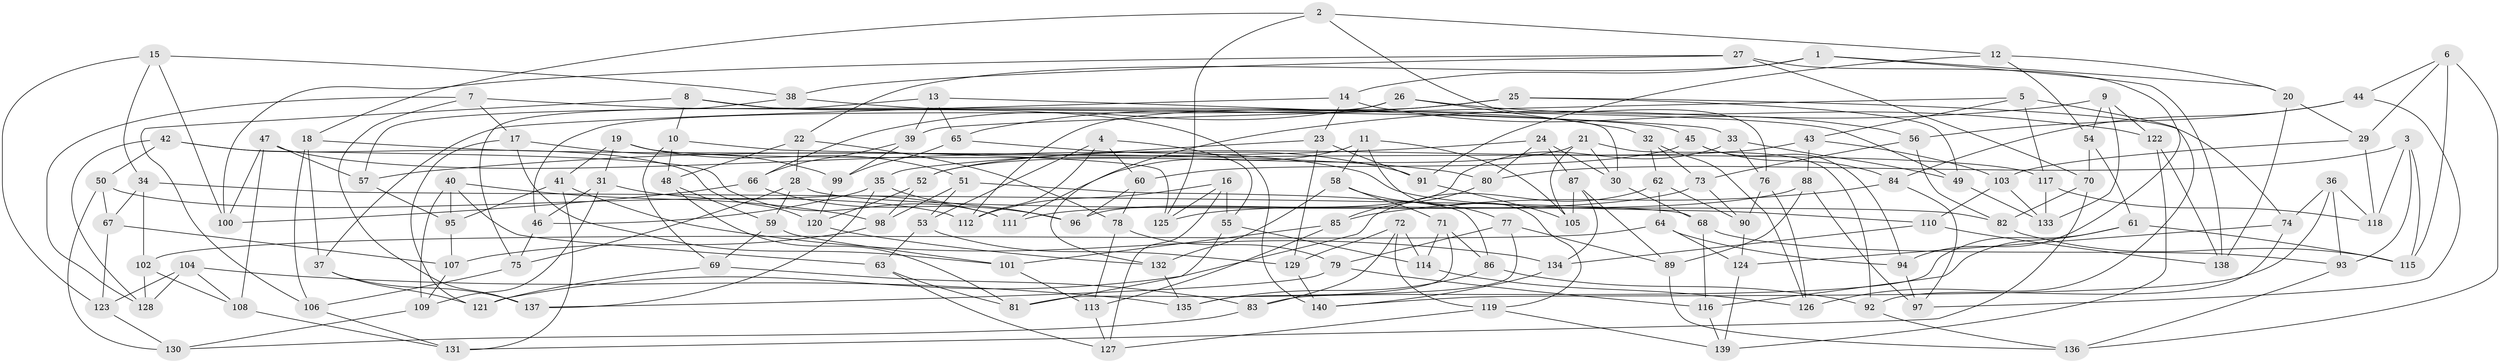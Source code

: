 // coarse degree distribution, {5: 0.17857142857142858, 6: 0.39285714285714285, 7: 0.14285714285714285, 4: 0.14285714285714285, 8: 0.10714285714285714, 3: 0.017857142857142856, 9: 0.017857142857142856}
// Generated by graph-tools (version 1.1) at 2025/38/03/04/25 23:38:04]
// undirected, 140 vertices, 280 edges
graph export_dot {
  node [color=gray90,style=filled];
  1;
  2;
  3;
  4;
  5;
  6;
  7;
  8;
  9;
  10;
  11;
  12;
  13;
  14;
  15;
  16;
  17;
  18;
  19;
  20;
  21;
  22;
  23;
  24;
  25;
  26;
  27;
  28;
  29;
  30;
  31;
  32;
  33;
  34;
  35;
  36;
  37;
  38;
  39;
  40;
  41;
  42;
  43;
  44;
  45;
  46;
  47;
  48;
  49;
  50;
  51;
  52;
  53;
  54;
  55;
  56;
  57;
  58;
  59;
  60;
  61;
  62;
  63;
  64;
  65;
  66;
  67;
  68;
  69;
  70;
  71;
  72;
  73;
  74;
  75;
  76;
  77;
  78;
  79;
  80;
  81;
  82;
  83;
  84;
  85;
  86;
  87;
  88;
  89;
  90;
  91;
  92;
  93;
  94;
  95;
  96;
  97;
  98;
  99;
  100;
  101;
  102;
  103;
  104;
  105;
  106;
  107;
  108;
  109;
  110;
  111;
  112;
  113;
  114;
  115;
  116;
  117;
  118;
  119;
  120;
  121;
  122;
  123;
  124;
  125;
  126;
  127;
  128;
  129;
  130;
  131;
  132;
  133;
  134;
  135;
  136;
  137;
  138;
  139;
  140;
  1 -- 22;
  1 -- 138;
  1 -- 20;
  1 -- 14;
  2 -- 125;
  2 -- 12;
  2 -- 18;
  2 -- 76;
  3 -- 93;
  3 -- 118;
  3 -- 115;
  3 -- 80;
  4 -- 53;
  4 -- 60;
  4 -- 55;
  4 -- 112;
  5 -- 39;
  5 -- 43;
  5 -- 117;
  5 -- 126;
  6 -- 136;
  6 -- 44;
  6 -- 29;
  6 -- 115;
  7 -- 137;
  7 -- 17;
  7 -- 128;
  7 -- 49;
  8 -- 30;
  8 -- 106;
  8 -- 140;
  8 -- 10;
  9 -- 54;
  9 -- 122;
  9 -- 132;
  9 -- 133;
  10 -- 48;
  10 -- 69;
  10 -- 125;
  11 -- 58;
  11 -- 105;
  11 -- 111;
  11 -- 119;
  12 -- 91;
  12 -- 54;
  12 -- 20;
  13 -- 75;
  13 -- 33;
  13 -- 39;
  13 -- 65;
  14 -- 37;
  14 -- 56;
  14 -- 23;
  15 -- 34;
  15 -- 38;
  15 -- 100;
  15 -- 123;
  16 -- 127;
  16 -- 112;
  16 -- 125;
  16 -- 55;
  17 -- 99;
  17 -- 121;
  17 -- 101;
  18 -- 80;
  18 -- 37;
  18 -- 106;
  19 -- 31;
  19 -- 51;
  19 -- 117;
  19 -- 41;
  20 -- 138;
  20 -- 29;
  21 -- 92;
  21 -- 30;
  21 -- 52;
  21 -- 105;
  22 -- 28;
  22 -- 48;
  22 -- 78;
  23 -- 129;
  23 -- 35;
  23 -- 91;
  24 -- 30;
  24 -- 57;
  24 -- 87;
  24 -- 80;
  25 -- 49;
  25 -- 65;
  25 -- 112;
  25 -- 74;
  26 -- 122;
  26 -- 46;
  26 -- 66;
  26 -- 32;
  27 -- 70;
  27 -- 94;
  27 -- 100;
  27 -- 38;
  28 -- 82;
  28 -- 59;
  28 -- 75;
  29 -- 118;
  29 -- 103;
  30 -- 68;
  31 -- 109;
  31 -- 111;
  31 -- 46;
  32 -- 73;
  32 -- 62;
  32 -- 126;
  33 -- 96;
  33 -- 49;
  33 -- 76;
  34 -- 102;
  34 -- 67;
  34 -- 68;
  35 -- 137;
  35 -- 96;
  35 -- 46;
  36 -- 74;
  36 -- 93;
  36 -- 118;
  36 -- 140;
  37 -- 137;
  37 -- 121;
  38 -- 57;
  38 -- 45;
  39 -- 66;
  39 -- 99;
  40 -- 63;
  40 -- 95;
  40 -- 109;
  40 -- 98;
  41 -- 131;
  41 -- 95;
  41 -- 134;
  42 -- 50;
  42 -- 111;
  42 -- 128;
  42 -- 120;
  43 -- 52;
  43 -- 88;
  43 -- 103;
  44 -- 97;
  44 -- 56;
  44 -- 84;
  45 -- 60;
  45 -- 94;
  45 -- 84;
  46 -- 75;
  47 -- 110;
  47 -- 57;
  47 -- 100;
  47 -- 108;
  48 -- 59;
  48 -- 81;
  49 -- 133;
  50 -- 67;
  50 -- 112;
  50 -- 130;
  51 -- 86;
  51 -- 53;
  51 -- 98;
  52 -- 120;
  52 -- 98;
  53 -- 63;
  53 -- 129;
  54 -- 70;
  54 -- 61;
  55 -- 114;
  55 -- 81;
  56 -- 73;
  56 -- 82;
  57 -- 95;
  58 -- 77;
  58 -- 132;
  58 -- 71;
  59 -- 101;
  59 -- 69;
  60 -- 96;
  60 -- 78;
  61 -- 83;
  61 -- 116;
  61 -- 115;
  62 -- 64;
  62 -- 90;
  62 -- 121;
  63 -- 81;
  63 -- 127;
  64 -- 94;
  64 -- 102;
  64 -- 124;
  65 -- 99;
  65 -- 91;
  66 -- 96;
  66 -- 100;
  67 -- 123;
  67 -- 107;
  68 -- 116;
  68 -- 93;
  69 -- 121;
  69 -- 83;
  70 -- 82;
  70 -- 131;
  71 -- 81;
  71 -- 114;
  71 -- 86;
  72 -- 129;
  72 -- 114;
  72 -- 119;
  72 -- 83;
  73 -- 111;
  73 -- 90;
  74 -- 92;
  74 -- 124;
  75 -- 106;
  76 -- 126;
  76 -- 90;
  77 -- 79;
  77 -- 89;
  77 -- 135;
  78 -- 113;
  78 -- 79;
  79 -- 116;
  79 -- 137;
  80 -- 85;
  82 -- 115;
  83 -- 130;
  84 -- 97;
  84 -- 85;
  85 -- 101;
  85 -- 113;
  86 -- 135;
  86 -- 92;
  87 -- 105;
  87 -- 89;
  87 -- 134;
  88 -- 97;
  88 -- 89;
  88 -- 125;
  89 -- 136;
  90 -- 124;
  91 -- 105;
  92 -- 136;
  93 -- 136;
  94 -- 97;
  95 -- 107;
  98 -- 107;
  99 -- 120;
  101 -- 113;
  102 -- 108;
  102 -- 128;
  103 -- 110;
  103 -- 133;
  104 -- 108;
  104 -- 135;
  104 -- 123;
  104 -- 128;
  106 -- 131;
  107 -- 109;
  108 -- 131;
  109 -- 130;
  110 -- 134;
  110 -- 138;
  113 -- 127;
  114 -- 126;
  116 -- 139;
  117 -- 118;
  117 -- 133;
  119 -- 139;
  119 -- 127;
  120 -- 132;
  122 -- 139;
  122 -- 138;
  123 -- 130;
  124 -- 139;
  129 -- 140;
  132 -- 135;
  134 -- 140;
}
